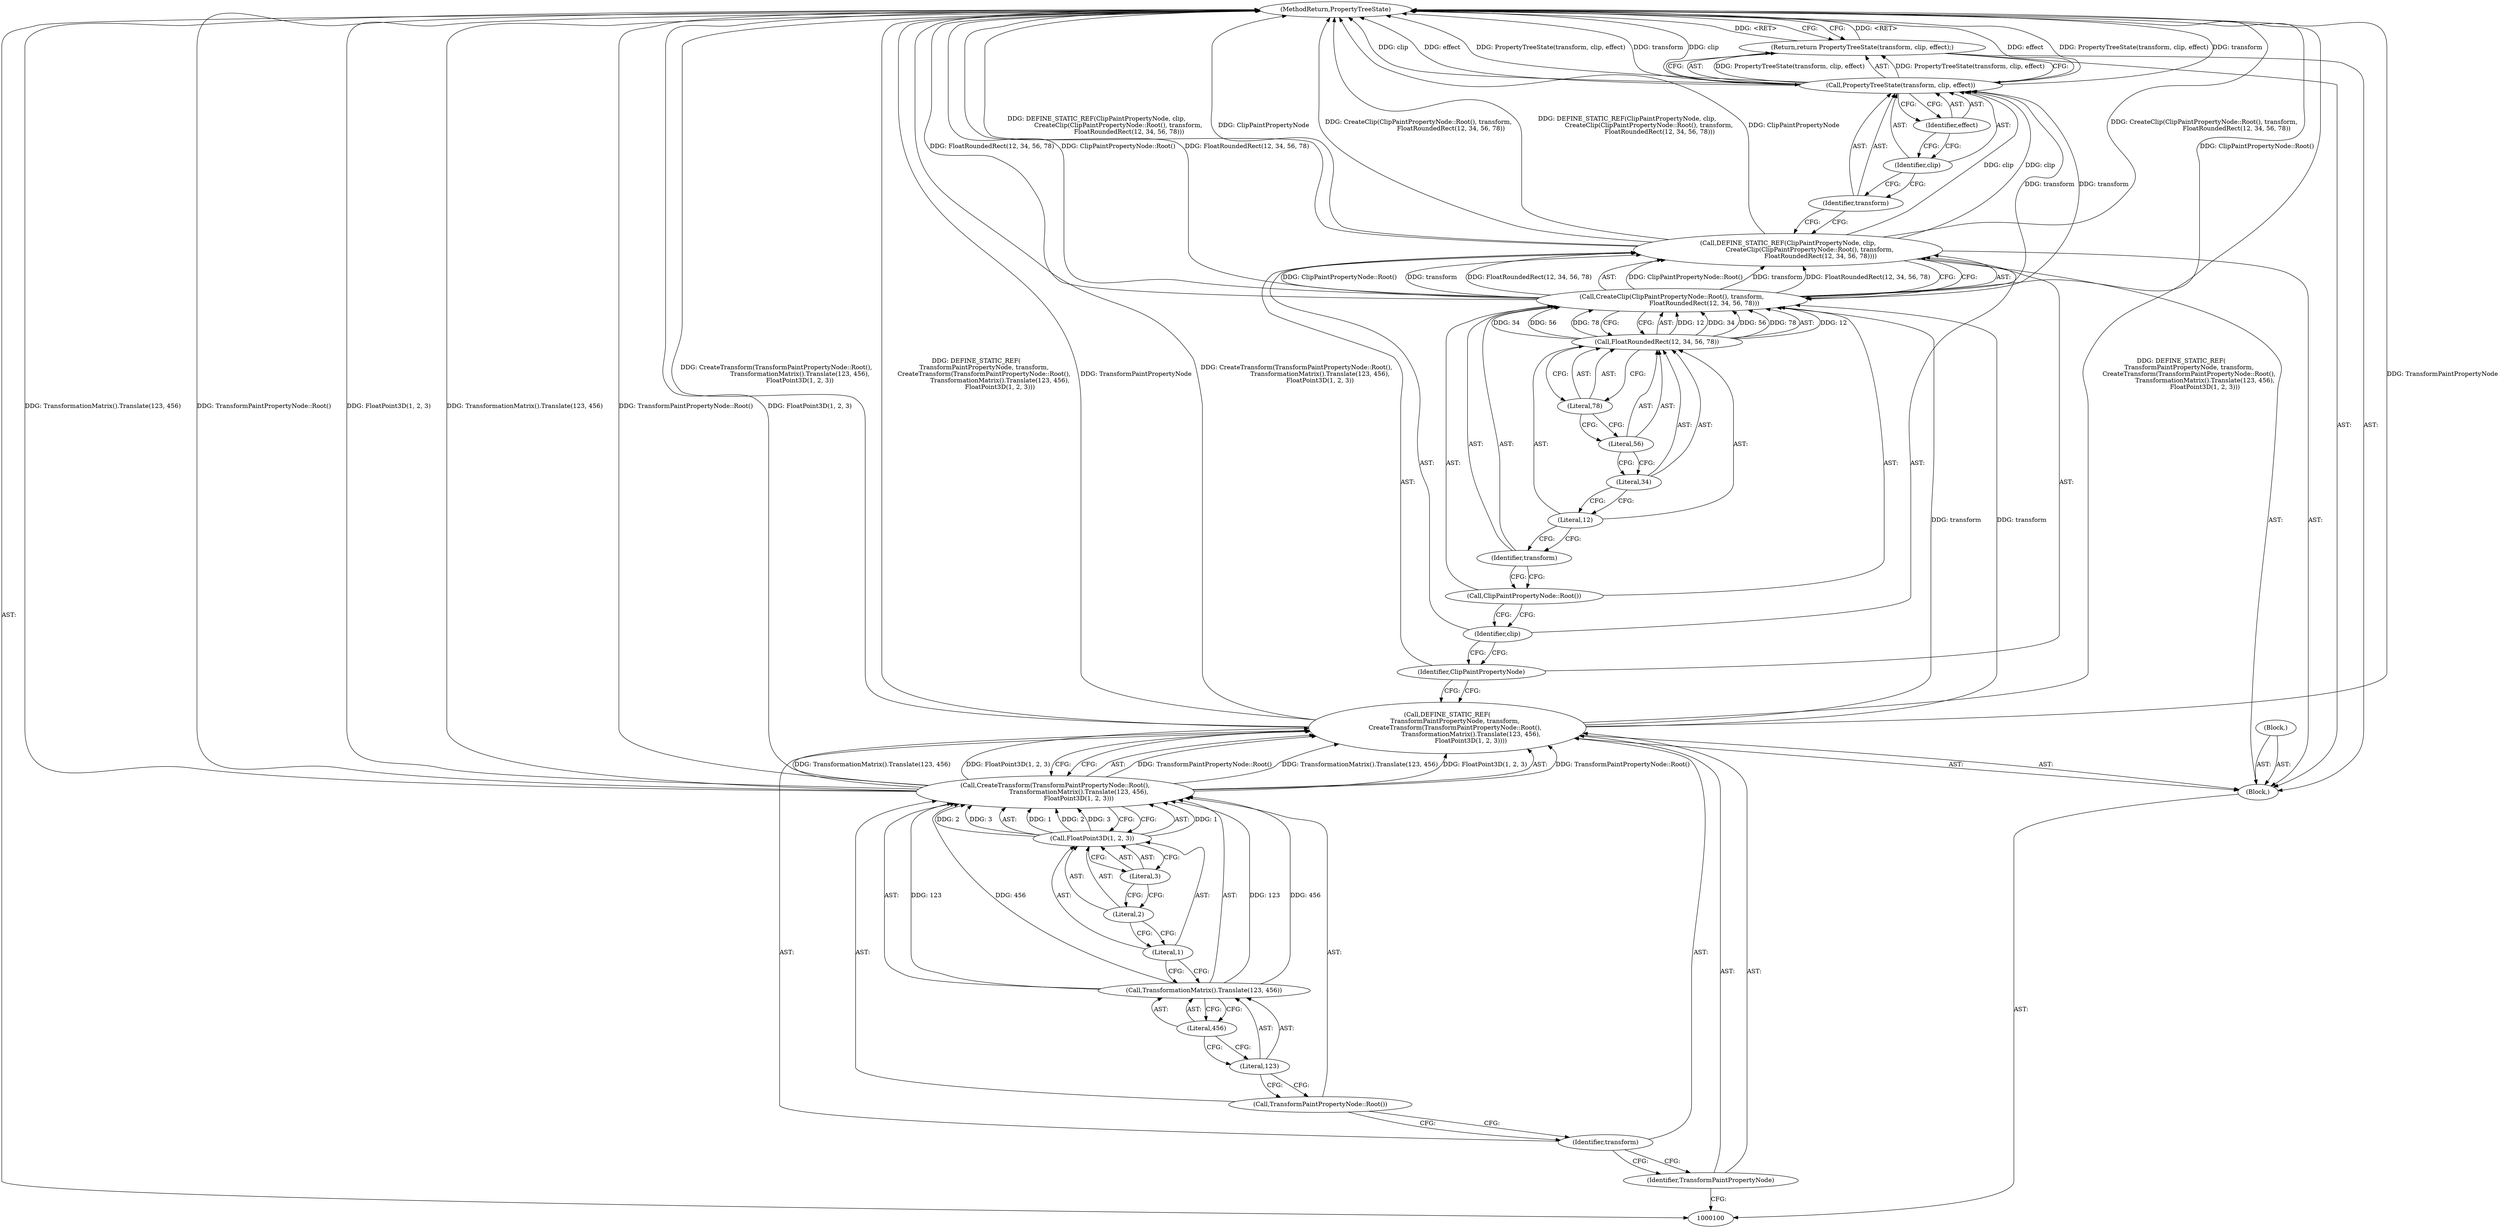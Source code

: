 digraph "1_Chrome_f911e11e7f6b5c0d6f5ee694a9871de6619889f7_18" {
"1000131" [label="(MethodReturn,PropertyTreeState)"];
"1000101" [label="(Block,)"];
"1000125" [label="(Block,)"];
"1000127" [label="(Call,PropertyTreeState(transform, clip, effect))"];
"1000128" [label="(Identifier,transform)"];
"1000126" [label="(Return,return PropertyTreeState(transform, clip, effect);)"];
"1000129" [label="(Identifier,clip)"];
"1000130" [label="(Identifier,effect)"];
"1000102" [label="(Call,DEFINE_STATIC_REF(\n        TransformPaintPropertyNode, transform,\n        CreateTransform(TransformPaintPropertyNode::Root(),\n                        TransformationMatrix().Translate(123, 456),\n                        FloatPoint3D(1, 2, 3))))"];
"1000104" [label="(Identifier,transform)"];
"1000103" [label="(Identifier,TransformPaintPropertyNode)"];
"1000106" [label="(Call,TransformPaintPropertyNode::Root())"];
"1000105" [label="(Call,CreateTransform(TransformPaintPropertyNode::Root(),\n                        TransformationMatrix().Translate(123, 456),\n                        FloatPoint3D(1, 2, 3)))"];
"1000107" [label="(Call,TransformationMatrix().Translate(123, 456))"];
"1000108" [label="(Literal,123)"];
"1000109" [label="(Literal,456)"];
"1000110" [label="(Call,FloatPoint3D(1, 2, 3))"];
"1000111" [label="(Literal,1)"];
"1000112" [label="(Literal,2)"];
"1000113" [label="(Literal,3)"];
"1000115" [label="(Identifier,ClipPaintPropertyNode)"];
"1000114" [label="(Call,DEFINE_STATIC_REF(ClipPaintPropertyNode, clip,\n                      CreateClip(ClipPaintPropertyNode::Root(), transform,\n                                 FloatRoundedRect(12, 34, 56, 78))))"];
"1000116" [label="(Identifier,clip)"];
"1000117" [label="(Call,CreateClip(ClipPaintPropertyNode::Root(), transform,\n                                 FloatRoundedRect(12, 34, 56, 78)))"];
"1000118" [label="(Call,ClipPaintPropertyNode::Root())"];
"1000119" [label="(Identifier,transform)"];
"1000120" [label="(Call,FloatRoundedRect(12, 34, 56, 78))"];
"1000121" [label="(Literal,12)"];
"1000122" [label="(Literal,34)"];
"1000123" [label="(Literal,56)"];
"1000124" [label="(Literal,78)"];
"1000131" -> "1000100"  [label="AST: "];
"1000131" -> "1000126"  [label="CFG: "];
"1000126" -> "1000131"  [label="DDG: <RET>"];
"1000114" -> "1000131"  [label="DDG: CreateClip(ClipPaintPropertyNode::Root(), transform,\n                                 FloatRoundedRect(12, 34, 56, 78))"];
"1000114" -> "1000131"  [label="DDG: DEFINE_STATIC_REF(ClipPaintPropertyNode, clip,\n                      CreateClip(ClipPaintPropertyNode::Root(), transform,\n                                 FloatRoundedRect(12, 34, 56, 78)))"];
"1000114" -> "1000131"  [label="DDG: ClipPaintPropertyNode"];
"1000127" -> "1000131"  [label="DDG: effect"];
"1000127" -> "1000131"  [label="DDG: PropertyTreeState(transform, clip, effect)"];
"1000127" -> "1000131"  [label="DDG: transform"];
"1000127" -> "1000131"  [label="DDG: clip"];
"1000105" -> "1000131"  [label="DDG: TransformationMatrix().Translate(123, 456)"];
"1000105" -> "1000131"  [label="DDG: TransformPaintPropertyNode::Root()"];
"1000105" -> "1000131"  [label="DDG: FloatPoint3D(1, 2, 3)"];
"1000102" -> "1000131"  [label="DDG: CreateTransform(TransformPaintPropertyNode::Root(),\n                        TransformationMatrix().Translate(123, 456),\n                        FloatPoint3D(1, 2, 3))"];
"1000102" -> "1000131"  [label="DDG: DEFINE_STATIC_REF(\n        TransformPaintPropertyNode, transform,\n        CreateTransform(TransformPaintPropertyNode::Root(),\n                        TransformationMatrix().Translate(123, 456),\n                        FloatPoint3D(1, 2, 3)))"];
"1000102" -> "1000131"  [label="DDG: TransformPaintPropertyNode"];
"1000117" -> "1000131"  [label="DDG: ClipPaintPropertyNode::Root()"];
"1000117" -> "1000131"  [label="DDG: FloatRoundedRect(12, 34, 56, 78)"];
"1000101" -> "1000100"  [label="AST: "];
"1000102" -> "1000101"  [label="AST: "];
"1000114" -> "1000101"  [label="AST: "];
"1000125" -> "1000101"  [label="AST: "];
"1000126" -> "1000101"  [label="AST: "];
"1000125" -> "1000101"  [label="AST: "];
"1000127" -> "1000126"  [label="AST: "];
"1000127" -> "1000130"  [label="CFG: "];
"1000128" -> "1000127"  [label="AST: "];
"1000129" -> "1000127"  [label="AST: "];
"1000130" -> "1000127"  [label="AST: "];
"1000126" -> "1000127"  [label="CFG: "];
"1000127" -> "1000131"  [label="DDG: effect"];
"1000127" -> "1000131"  [label="DDG: PropertyTreeState(transform, clip, effect)"];
"1000127" -> "1000131"  [label="DDG: transform"];
"1000127" -> "1000131"  [label="DDG: clip"];
"1000127" -> "1000126"  [label="DDG: PropertyTreeState(transform, clip, effect)"];
"1000117" -> "1000127"  [label="DDG: transform"];
"1000114" -> "1000127"  [label="DDG: clip"];
"1000128" -> "1000127"  [label="AST: "];
"1000128" -> "1000114"  [label="CFG: "];
"1000129" -> "1000128"  [label="CFG: "];
"1000126" -> "1000101"  [label="AST: "];
"1000126" -> "1000127"  [label="CFG: "];
"1000127" -> "1000126"  [label="AST: "];
"1000131" -> "1000126"  [label="CFG: "];
"1000126" -> "1000131"  [label="DDG: <RET>"];
"1000127" -> "1000126"  [label="DDG: PropertyTreeState(transform, clip, effect)"];
"1000129" -> "1000127"  [label="AST: "];
"1000129" -> "1000128"  [label="CFG: "];
"1000130" -> "1000129"  [label="CFG: "];
"1000130" -> "1000127"  [label="AST: "];
"1000130" -> "1000129"  [label="CFG: "];
"1000127" -> "1000130"  [label="CFG: "];
"1000102" -> "1000101"  [label="AST: "];
"1000102" -> "1000105"  [label="CFG: "];
"1000103" -> "1000102"  [label="AST: "];
"1000104" -> "1000102"  [label="AST: "];
"1000105" -> "1000102"  [label="AST: "];
"1000115" -> "1000102"  [label="CFG: "];
"1000102" -> "1000131"  [label="DDG: CreateTransform(TransformPaintPropertyNode::Root(),\n                        TransformationMatrix().Translate(123, 456),\n                        FloatPoint3D(1, 2, 3))"];
"1000102" -> "1000131"  [label="DDG: DEFINE_STATIC_REF(\n        TransformPaintPropertyNode, transform,\n        CreateTransform(TransformPaintPropertyNode::Root(),\n                        TransformationMatrix().Translate(123, 456),\n                        FloatPoint3D(1, 2, 3)))"];
"1000102" -> "1000131"  [label="DDG: TransformPaintPropertyNode"];
"1000105" -> "1000102"  [label="DDG: TransformPaintPropertyNode::Root()"];
"1000105" -> "1000102"  [label="DDG: TransformationMatrix().Translate(123, 456)"];
"1000105" -> "1000102"  [label="DDG: FloatPoint3D(1, 2, 3)"];
"1000102" -> "1000117"  [label="DDG: transform"];
"1000104" -> "1000102"  [label="AST: "];
"1000104" -> "1000103"  [label="CFG: "];
"1000106" -> "1000104"  [label="CFG: "];
"1000103" -> "1000102"  [label="AST: "];
"1000103" -> "1000100"  [label="CFG: "];
"1000104" -> "1000103"  [label="CFG: "];
"1000106" -> "1000105"  [label="AST: "];
"1000106" -> "1000104"  [label="CFG: "];
"1000108" -> "1000106"  [label="CFG: "];
"1000105" -> "1000102"  [label="AST: "];
"1000105" -> "1000110"  [label="CFG: "];
"1000106" -> "1000105"  [label="AST: "];
"1000107" -> "1000105"  [label="AST: "];
"1000110" -> "1000105"  [label="AST: "];
"1000102" -> "1000105"  [label="CFG: "];
"1000105" -> "1000131"  [label="DDG: TransformationMatrix().Translate(123, 456)"];
"1000105" -> "1000131"  [label="DDG: TransformPaintPropertyNode::Root()"];
"1000105" -> "1000131"  [label="DDG: FloatPoint3D(1, 2, 3)"];
"1000105" -> "1000102"  [label="DDG: TransformPaintPropertyNode::Root()"];
"1000105" -> "1000102"  [label="DDG: TransformationMatrix().Translate(123, 456)"];
"1000105" -> "1000102"  [label="DDG: FloatPoint3D(1, 2, 3)"];
"1000107" -> "1000105"  [label="DDG: 123"];
"1000107" -> "1000105"  [label="DDG: 456"];
"1000110" -> "1000105"  [label="DDG: 1"];
"1000110" -> "1000105"  [label="DDG: 2"];
"1000110" -> "1000105"  [label="DDG: 3"];
"1000107" -> "1000105"  [label="AST: "];
"1000107" -> "1000109"  [label="CFG: "];
"1000108" -> "1000107"  [label="AST: "];
"1000109" -> "1000107"  [label="AST: "];
"1000111" -> "1000107"  [label="CFG: "];
"1000107" -> "1000105"  [label="DDG: 123"];
"1000107" -> "1000105"  [label="DDG: 456"];
"1000108" -> "1000107"  [label="AST: "];
"1000108" -> "1000106"  [label="CFG: "];
"1000109" -> "1000108"  [label="CFG: "];
"1000109" -> "1000107"  [label="AST: "];
"1000109" -> "1000108"  [label="CFG: "];
"1000107" -> "1000109"  [label="CFG: "];
"1000110" -> "1000105"  [label="AST: "];
"1000110" -> "1000113"  [label="CFG: "];
"1000111" -> "1000110"  [label="AST: "];
"1000112" -> "1000110"  [label="AST: "];
"1000113" -> "1000110"  [label="AST: "];
"1000105" -> "1000110"  [label="CFG: "];
"1000110" -> "1000105"  [label="DDG: 1"];
"1000110" -> "1000105"  [label="DDG: 2"];
"1000110" -> "1000105"  [label="DDG: 3"];
"1000111" -> "1000110"  [label="AST: "];
"1000111" -> "1000107"  [label="CFG: "];
"1000112" -> "1000111"  [label="CFG: "];
"1000112" -> "1000110"  [label="AST: "];
"1000112" -> "1000111"  [label="CFG: "];
"1000113" -> "1000112"  [label="CFG: "];
"1000113" -> "1000110"  [label="AST: "];
"1000113" -> "1000112"  [label="CFG: "];
"1000110" -> "1000113"  [label="CFG: "];
"1000115" -> "1000114"  [label="AST: "];
"1000115" -> "1000102"  [label="CFG: "];
"1000116" -> "1000115"  [label="CFG: "];
"1000114" -> "1000101"  [label="AST: "];
"1000114" -> "1000117"  [label="CFG: "];
"1000115" -> "1000114"  [label="AST: "];
"1000116" -> "1000114"  [label="AST: "];
"1000117" -> "1000114"  [label="AST: "];
"1000128" -> "1000114"  [label="CFG: "];
"1000114" -> "1000131"  [label="DDG: CreateClip(ClipPaintPropertyNode::Root(), transform,\n                                 FloatRoundedRect(12, 34, 56, 78))"];
"1000114" -> "1000131"  [label="DDG: DEFINE_STATIC_REF(ClipPaintPropertyNode, clip,\n                      CreateClip(ClipPaintPropertyNode::Root(), transform,\n                                 FloatRoundedRect(12, 34, 56, 78)))"];
"1000114" -> "1000131"  [label="DDG: ClipPaintPropertyNode"];
"1000117" -> "1000114"  [label="DDG: ClipPaintPropertyNode::Root()"];
"1000117" -> "1000114"  [label="DDG: transform"];
"1000117" -> "1000114"  [label="DDG: FloatRoundedRect(12, 34, 56, 78)"];
"1000114" -> "1000127"  [label="DDG: clip"];
"1000116" -> "1000114"  [label="AST: "];
"1000116" -> "1000115"  [label="CFG: "];
"1000118" -> "1000116"  [label="CFG: "];
"1000117" -> "1000114"  [label="AST: "];
"1000117" -> "1000120"  [label="CFG: "];
"1000118" -> "1000117"  [label="AST: "];
"1000119" -> "1000117"  [label="AST: "];
"1000120" -> "1000117"  [label="AST: "];
"1000114" -> "1000117"  [label="CFG: "];
"1000117" -> "1000131"  [label="DDG: ClipPaintPropertyNode::Root()"];
"1000117" -> "1000131"  [label="DDG: FloatRoundedRect(12, 34, 56, 78)"];
"1000117" -> "1000114"  [label="DDG: ClipPaintPropertyNode::Root()"];
"1000117" -> "1000114"  [label="DDG: transform"];
"1000117" -> "1000114"  [label="DDG: FloatRoundedRect(12, 34, 56, 78)"];
"1000102" -> "1000117"  [label="DDG: transform"];
"1000120" -> "1000117"  [label="DDG: 12"];
"1000120" -> "1000117"  [label="DDG: 34"];
"1000120" -> "1000117"  [label="DDG: 56"];
"1000120" -> "1000117"  [label="DDG: 78"];
"1000117" -> "1000127"  [label="DDG: transform"];
"1000118" -> "1000117"  [label="AST: "];
"1000118" -> "1000116"  [label="CFG: "];
"1000119" -> "1000118"  [label="CFG: "];
"1000119" -> "1000117"  [label="AST: "];
"1000119" -> "1000118"  [label="CFG: "];
"1000121" -> "1000119"  [label="CFG: "];
"1000120" -> "1000117"  [label="AST: "];
"1000120" -> "1000124"  [label="CFG: "];
"1000121" -> "1000120"  [label="AST: "];
"1000122" -> "1000120"  [label="AST: "];
"1000123" -> "1000120"  [label="AST: "];
"1000124" -> "1000120"  [label="AST: "];
"1000117" -> "1000120"  [label="CFG: "];
"1000120" -> "1000117"  [label="DDG: 12"];
"1000120" -> "1000117"  [label="DDG: 34"];
"1000120" -> "1000117"  [label="DDG: 56"];
"1000120" -> "1000117"  [label="DDG: 78"];
"1000121" -> "1000120"  [label="AST: "];
"1000121" -> "1000119"  [label="CFG: "];
"1000122" -> "1000121"  [label="CFG: "];
"1000122" -> "1000120"  [label="AST: "];
"1000122" -> "1000121"  [label="CFG: "];
"1000123" -> "1000122"  [label="CFG: "];
"1000123" -> "1000120"  [label="AST: "];
"1000123" -> "1000122"  [label="CFG: "];
"1000124" -> "1000123"  [label="CFG: "];
"1000124" -> "1000120"  [label="AST: "];
"1000124" -> "1000123"  [label="CFG: "];
"1000120" -> "1000124"  [label="CFG: "];
}
